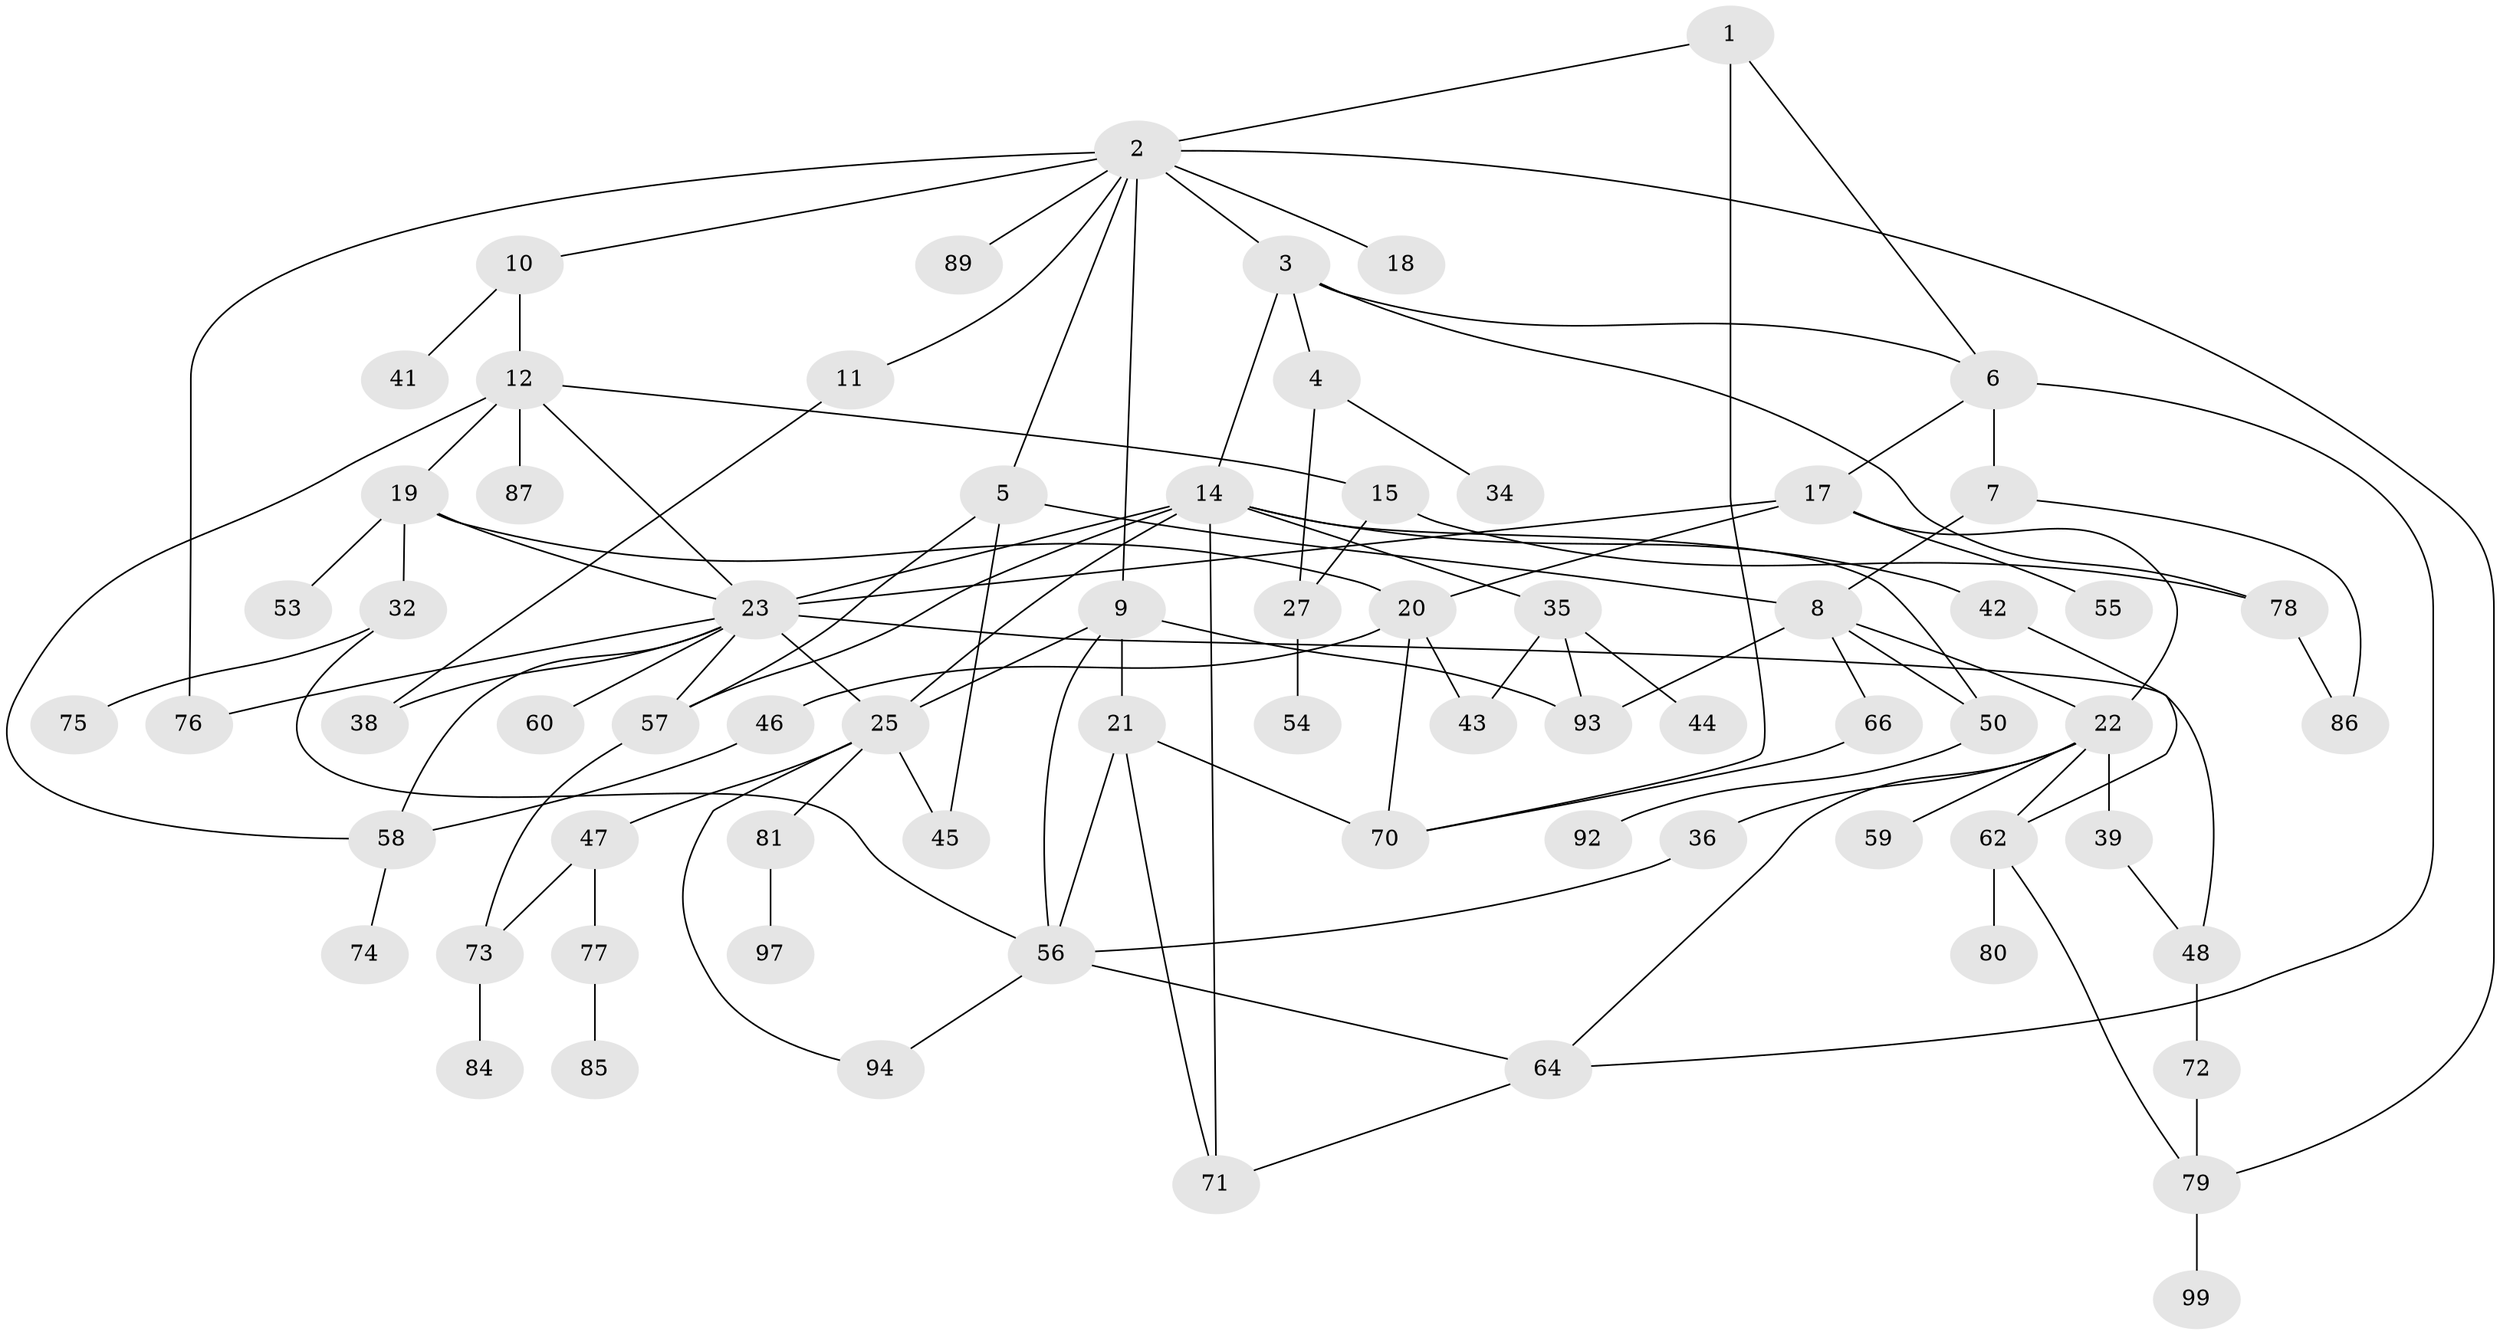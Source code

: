 // original degree distribution, {3: 0.22549019607843138, 10: 0.00980392156862745, 5: 0.10784313725490197, 4: 0.14705882352941177, 2: 0.23529411764705882, 7: 0.00980392156862745, 6: 0.0196078431372549, 1: 0.24509803921568626}
// Generated by graph-tools (version 1.1) at 2025/16/03/04/25 18:16:57]
// undirected, 71 vertices, 109 edges
graph export_dot {
graph [start="1"]
  node [color=gray90,style=filled];
  1;
  2;
  3;
  4;
  5;
  6 [super="+37"];
  7;
  8 [super="+28+13"];
  9 [super="+26+16"];
  10;
  11;
  12 [super="+68"];
  14 [super="+49"];
  15;
  17;
  18 [super="+30"];
  19 [super="+31"];
  20 [super="+67+24"];
  21 [super="+52"];
  22 [super="+100"];
  23 [super="+33+29"];
  25 [super="+40+88"];
  27;
  32;
  34;
  35 [super="+63"];
  36;
  38;
  39;
  41;
  42;
  43;
  44;
  45;
  46;
  47 [super="+69+90"];
  48;
  50;
  53;
  54;
  55;
  56;
  57 [super="+102+61"];
  58 [super="+65"];
  59;
  60;
  62 [super="+83"];
  64;
  66;
  70 [super="+96"];
  71;
  72;
  73;
  74;
  75;
  76;
  77;
  78;
  79 [super="+95+82"];
  80;
  81;
  84;
  85;
  86;
  87;
  89;
  92;
  93;
  94;
  97;
  99;
  1 -- 2;
  1 -- 6;
  1 -- 70;
  2 -- 3;
  2 -- 5;
  2 -- 9;
  2 -- 10;
  2 -- 11;
  2 -- 18;
  2 -- 76;
  2 -- 79;
  2 -- 89;
  3 -- 4;
  3 -- 14;
  3 -- 78;
  3 -- 6;
  4 -- 34;
  4 -- 27;
  5 -- 45;
  5 -- 8;
  5 -- 57;
  6 -- 7;
  6 -- 17;
  6 -- 64;
  7 -- 8;
  7 -- 86;
  8 -- 50;
  8 -- 22;
  8 -- 66;
  8 -- 93;
  9 -- 25;
  9 -- 56;
  9 -- 93;
  9 -- 21;
  10 -- 12;
  10 -- 41;
  11 -- 38;
  12 -- 15;
  12 -- 19 [weight=2];
  12 -- 87;
  12 -- 58;
  12 -- 23;
  14 -- 35;
  14 -- 42;
  14 -- 50;
  14 -- 23;
  14 -- 25;
  14 -- 71;
  14 -- 57;
  15 -- 27;
  15 -- 78;
  17 -- 20;
  17 -- 22;
  17 -- 23;
  17 -- 55;
  19 -- 32;
  19 -- 20;
  19 -- 23;
  19 -- 53;
  20 -- 70;
  20 -- 43;
  20 -- 46;
  21 -- 56;
  21 -- 70 [weight=2];
  21 -- 71;
  22 -- 36;
  22 -- 39;
  22 -- 59;
  22 -- 62;
  22 -- 64;
  23 -- 38;
  23 -- 25;
  23 -- 60;
  23 -- 57;
  23 -- 58;
  23 -- 48 [weight=2];
  23 -- 76;
  25 -- 81;
  25 -- 94;
  25 -- 47;
  25 -- 45;
  27 -- 54;
  32 -- 75;
  32 -- 56;
  35 -- 43;
  35 -- 44;
  35 -- 93;
  36 -- 56;
  39 -- 48;
  42 -- 62;
  46 -- 58;
  47 -- 73;
  47 -- 77;
  48 -- 72;
  50 -- 92;
  56 -- 64;
  56 -- 94;
  57 -- 73;
  58 -- 74;
  62 -- 80;
  62 -- 79;
  64 -- 71;
  66 -- 70;
  72 -- 79;
  73 -- 84;
  77 -- 85;
  78 -- 86;
  79 -- 99;
  81 -- 97;
}
